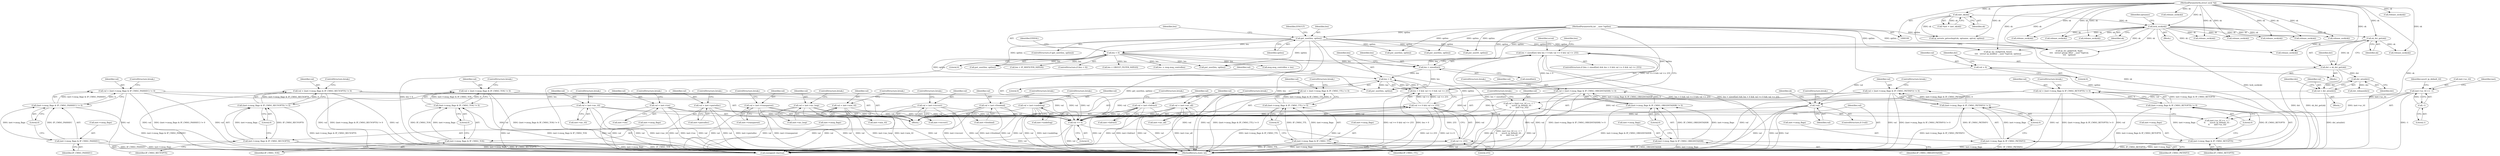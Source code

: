 digraph "0_linux_f6d8bd051c391c1c0458a30b2a7abcd939329259_25@API" {
"1000636" [label="(Call,len < sizeof(int) && len > 0 && val >= 0 && val <= 255)"];
"1000637" [label="(Call,len < sizeof(int))"];
"1000138" [label="(Call,len < 0)"];
"1000131" [label="(Call,get_user(len, optlen))"];
"1000105" [label="(MethodParameterIn,int __user *optlen)"];
"1000641" [label="(Call,len > 0 && val >= 0 && val <= 255)"];
"1000642" [label="(Call,len > 0)"];
"1000645" [label="(Call,val >= 0 && val <= 255)"];
"1000646" [label="(Call,val >= 0)"];
"1000621" [label="(Call,val = inet->min_ttl)"];
"1000363" [label="(Call,val = inet->recverr)"];
"1000607" [label="(Call,val = inet->freebind)"];
"1000327" [label="(Call,val = inet->pmtudisc)"];
"1000377" [label="(Call,val = inet->mc_loop)"];
"1000280" [label="(Call,val = (inet->cmsg_flags & IP_CMSG_ORIGDSTADDR) != 0)"];
"1000282" [label="(Call,(inet->cmsg_flags & IP_CMSG_ORIGDSTADDR) != 0)"];
"1000283" [label="(Call,inet->cmsg_flags & IP_CMSG_ORIGDSTADDR)"];
"1000313" [label="(Call,val = inet->hdrincl)"];
"1000370" [label="(Call,val = inet->mc_ttl)"];
"1000258" [label="(Call,val = (inet->cmsg_flags & IP_CMSG_RETOPTS) != 0)"];
"1000260" [label="(Call,(inet->cmsg_flags & IP_CMSG_RETOPTS) != 0)"];
"1000261" [label="(Call,inet->cmsg_flags & IP_CMSG_RETOPTS)"];
"1000247" [label="(Call,val = (inet->cmsg_flags & IP_CMSG_RECVOPTS) != 0)"];
"1000249" [label="(Call,(inet->cmsg_flags & IP_CMSG_RECVOPTS) != 0)"];
"1000250" [label="(Call,inet->cmsg_flags & IP_CMSG_RECVOPTS)"];
"1000291" [label="(Call,val = inet->tos)"];
"1000236" [label="(Call,val = (inet->cmsg_flags & IP_CMSG_TOS) != 0)"];
"1000238" [label="(Call,(inet->cmsg_flags & IP_CMSG_TOS) != 0)"];
"1000239" [label="(Call,inet->cmsg_flags & IP_CMSG_TOS)"];
"1000225" [label="(Call,val = (inet->cmsg_flags & IP_CMSG_TTL) != 0)"];
"1000227" [label="(Call,(inet->cmsg_flags & IP_CMSG_TTL) != 0)"];
"1000228" [label="(Call,inet->cmsg_flags & IP_CMSG_TTL)"];
"1000298" [label="(Call,val = (inet->uc_ttl == -1 ?\n\t\t       sysctl_ip_default_ttl :\n\t\t       inet->uc_ttl))"];
"1000301" [label="(Call,inet->uc_ttl == -1)"];
"1000305" [label="(Call,-1)"];
"1000614" [label="(Call,val = inet->transparent)"];
"1000498" [label="(Call,val = inet->mc_all)"];
"1000214" [label="(Call,val = (inet->cmsg_flags & IP_CMSG_PKTINFO) != 0)"];
"1000216" [label="(Call,(inet->cmsg_flags & IP_CMSG_PKTINFO) != 0)"];
"1000217" [label="(Call,inet->cmsg_flags & IP_CMSG_PKTINFO)"];
"1000269" [label="(Call,val = (inet->cmsg_flags & IP_CMSG_PASSSEC) != 0)"];
"1000271" [label="(Call,(inet->cmsg_flags & IP_CMSG_PASSSEC) != 0)"];
"1000272" [label="(Call,inet->cmsg_flags & IP_CMSG_PASSSEC)"];
"1000353" [label="(Call,!val)"];
"1000346" [label="(Call,val = dst_mtu(dst))"];
"1000348" [label="(Call,dst_mtu(dst))"];
"1000339" [label="(Call,dst = sk_dst_get(sk))"];
"1000341" [label="(Call,sk_dst_get(sk))"];
"1000144" [label="(Call,lock_sock(sk))"];
"1000110" [label="(Call,inet_sk(sk))"];
"1000101" [label="(MethodParameterIn,struct sock *sk)"];
"1000336" [label="(Call,val = 0)"];
"1000320" [label="(Call,val = inet->nodefrag)"];
"1000649" [label="(Call,val <= 255)"];
"1000292" [label="(Identifier,val)"];
"1000243" [label="(Identifier,IP_CMSG_TOS)"];
"1000349" [label="(Identifier,dst)"];
"1000315" [label="(Call,inet->hdrincl)"];
"1000646" [label="(Call,val >= 0)"];
"1000258" [label="(Call,val = (inet->cmsg_flags & IP_CMSG_RETOPTS) != 0)"];
"1000311" [label="(ControlStructure,break;)"];
"1000314" [label="(Identifier,val)"];
"1000232" [label="(Identifier,IP_CMSG_TTL)"];
"1000273" [label="(Call,inet->cmsg_flags)"];
"1000681" [label="(Call,put_user(len, optlen))"];
"1000137" [label="(ControlStructure,if (len < 0))"];
"1000270" [label="(Identifier,val)"];
"1000301" [label="(Call,inet->uc_ttl == -1)"];
"1000498" [label="(Call,val = inet->mc_all)"];
"1000277" [label="(Literal,0)"];
"1000636" [label="(Call,len < sizeof(int) && len > 0 && val >= 0 && val <= 255)"];
"1000271" [label="(Call,(inet->cmsg_flags & IP_CMSG_PASSSEC) != 0)"];
"1000609" [label="(Call,inet->freebind)"];
"1000346" [label="(Call,val = dst_mtu(dst))"];
"1000460" [label="(Call,len < GROUP_FILTER_SIZE(0))"];
"1000217" [label="(Call,inet->cmsg_flags & IP_CMSG_PKTINFO)"];
"1000608" [label="(Identifier,val)"];
"1000240" [label="(Call,inet->cmsg_flags)"];
"1000635" [label="(ControlStructure,if (len < sizeof(int) && len > 0 && val >= 0 && val <= 255))"];
"1000344" [label="(Identifier,dst)"];
"1000265" [label="(Identifier,IP_CMSG_RETOPTS)"];
"1000228" [label="(Call,inet->cmsg_flags & IP_CMSG_TTL)"];
"1000233" [label="(Literal,0)"];
"1000195" [label="(Call,put_user(len, optlen))"];
"1000306" [label="(Literal,1)"];
"1000639" [label="(Call,sizeof(int))"];
"1000132" [label="(Identifier,len)"];
"1000647" [label="(Identifier,val)"];
"1000313" [label="(Call,val = inet->hdrincl)"];
"1000145" [label="(Identifier,sk)"];
"1000234" [label="(ControlStructure,break;)"];
"1000356" [label="(Call,release_sock(sk))"];
"1000328" [label="(Identifier,val)"];
"1000379" [label="(Call,inet->mc_loop)"];
"1000352" [label="(ControlStructure,if (!val))"];
"1000236" [label="(Call,val = (inet->cmsg_flags & IP_CMSG_TOS) != 0)"];
"1000227" [label="(Call,(inet->cmsg_flags & IP_CMSG_TTL) != 0)"];
"1000144" [label="(Call,lock_sock(sk))"];
"1000325" [label="(ControlStructure,break;)"];
"1000637" [label="(Call,len < sizeof(int))"];
"1000503" [label="(ControlStructure,break;)"];
"1000287" [label="(Identifier,IP_CMSG_ORIGDSTADDR)"];
"1000597" [label="(Call,len -= msg.msg_controllen)"];
"1000321" [label="(Identifier,val)"];
"1000247" [label="(Call,val = (inet->cmsg_flags & IP_CMSG_RECVOPTS) != 0)"];
"1000649" [label="(Call,val <= 255)"];
"1000334" [label="(Block,)"];
"1000143" [label="(Identifier,EINVAL)"];
"1000603" [label="(Call,put_user(len, optlen))"];
"1000291" [label="(Call,val = inet->tos)"];
"1000371" [label="(Identifier,val)"];
"1000256" [label="(ControlStructure,break;)"];
"1000215" [label="(Identifier,val)"];
"1000248" [label="(Identifier,val)"];
"1000443" [label="(Call,ip_mc_msfget(sk, &msf,\n\t\t\t\t   (struct ip_msfilter __user *)optval, optlen))"];
"1000189" [label="(Call,put_user(0, optlen))"];
"1000251" [label="(Call,inet->cmsg_flags)"];
"1000340" [label="(Identifier,dst)"];
"1000626" [label="(ControlStructure,break;)"];
"1000650" [label="(Identifier,val)"];
"1000136" [label="(Identifier,EFAULT)"];
"1000309" [label="(Identifier,inet)"];
"1000216" [label="(Call,(inet->cmsg_flags & IP_CMSG_PKTINFO) != 0)"];
"1000245" [label="(ControlStructure,break;)"];
"1000375" [label="(ControlStructure,break;)"];
"1000341" [label="(Call,sk_dst_get(sk))"];
"1000423" [label="(Call,release_sock(sk))"];
"1000451" [label="(Call,release_sock(sk))"];
"1000244" [label="(Literal,0)"];
"1000619" [label="(ControlStructure,break;)"];
"1000272" [label="(Call,inet->cmsg_flags & IP_CMSG_PASSSEC)"];
"1000365" [label="(Call,inet->recverr)"];
"1000226" [label="(Identifier,val)"];
"1000288" [label="(Literal,0)"];
"1000642" [label="(Call,len > 0)"];
"1000614" [label="(Call,val = inet->transparent)"];
"1000682" [label="(Identifier,len)"];
"1000260" [label="(Call,(inet->cmsg_flags & IP_CMSG_RETOPTS) != 0)"];
"1000361" [label="(ControlStructure,break;)"];
"1000644" [label="(Literal,0)"];
"1000607" [label="(Call,val = inet->freebind)"];
"1000378" [label="(Identifier,val)"];
"1000523" [label="(Call,msg.msg_controllen = len)"];
"1000351" [label="(Identifier,dst)"];
"1000318" [label="(ControlStructure,break;)"];
"1000296" [label="(ControlStructure,break;)"];
"1000648" [label="(Literal,0)"];
"1000436" [label="(Call,release_sock(sk))"];
"1000348" [label="(Call,dst_mtu(dst))"];
"1000370" [label="(Call,val = inet->mc_ttl)"];
"1000250" [label="(Call,inet->cmsg_flags & IP_CMSG_RECVOPTS)"];
"1000345" [label="(Block,)"];
"1000281" [label="(Identifier,val)"];
"1000622" [label="(Identifier,val)"];
"1000130" [label="(ControlStructure,if (get_user(len, optlen)))"];
"1000372" [label="(Call,inet->mc_ttl)"];
"1000249" [label="(Call,(inet->cmsg_flags & IP_CMSG_RECVOPTS) != 0)"];
"1000222" [label="(Literal,0)"];
"1000111" [label="(Identifier,sk)"];
"1000485" [label="(Call,ip_mc_gsfget(sk, &gsf,\n\t\t\t\t   (struct group_filter __user *)optval,\n\t\t\t\t   optlen))"];
"1000110" [label="(Call,inet_sk(sk))"];
"1000305" [label="(Call,-1)"];
"1000101" [label="(MethodParameterIn,struct sock *sk)"];
"1000337" [label="(Identifier,val)"];
"1000465" [label="(Call,release_sock(sk))"];
"1000148" [label="(Block,)"];
"1000147" [label="(Identifier,optname)"];
"1000108" [label="(Call,*inet = inet_sk(sk))"];
"1000289" [label="(ControlStructure,break;)"];
"1000354" [label="(Identifier,val)"];
"1000320" [label="(Call,val = inet->nodefrag)"];
"1000621" [label="(Call,val = inet->min_ttl)"];
"1000656" [label="(Call,(unsigned char)val)"];
"1000299" [label="(Identifier,val)"];
"1000300" [label="(Call,inet->uc_ttl == -1 ?\n\t\t       sysctl_ip_default_ttl :\n\t\t       inet->uc_ttl)"];
"1000133" [label="(Identifier,optlen)"];
"1000393" [label="(Call,release_sock(sk))"];
"1000131" [label="(Call,get_user(len, optlen))"];
"1000623" [label="(Call,inet->min_ttl)"];
"1000106" [label="(Block,)"];
"1000655" [label="(Identifier,ucval)"];
"1000282" [label="(Call,(inet->cmsg_flags & IP_CMSG_ORIGDSTADDR) != 0)"];
"1000269" [label="(Call,val = (inet->cmsg_flags & IP_CMSG_PASSSEC) != 0)"];
"1000329" [label="(Call,inet->pmtudisc)"];
"1000347" [label="(Identifier,val)"];
"1000338" [label="(Literal,0)"];
"1000507" [label="(Call,release_sock(sk))"];
"1000283" [label="(Call,inet->cmsg_flags & IP_CMSG_ORIGDSTADDR)"];
"1000368" [label="(ControlStructure,break;)"];
"1000280" [label="(Call,val = (inet->cmsg_flags & IP_CMSG_ORIGDSTADDR) != 0)"];
"1000276" [label="(Identifier,IP_CMSG_PASSSEC)"];
"1000105" [label="(MethodParameterIn,int __user *optlen)"];
"1000663" [label="(Call,put_user(len, optlen))"];
"1000336" [label="(Call,val = 0)"];
"1000259" [label="(Identifier,val)"];
"1000262" [label="(Call,inet->cmsg_flags)"];
"1000342" [label="(Identifier,sk)"];
"1000612" [label="(ControlStructure,break;)"];
"1000364" [label="(Identifier,val)"];
"1000254" [label="(Identifier,IP_CMSG_RECVOPTS)"];
"1000327" [label="(Call,val = inet->pmtudisc)"];
"1000278" [label="(ControlStructure,break;)"];
"1000139" [label="(Identifier,len)"];
"1000382" [label="(ControlStructure,break;)"];
"1000307" [label="(Identifier,sysctl_ip_default_ttl)"];
"1000500" [label="(Call,inet->mc_all)"];
"1000633" [label="(Call,release_sock(sk))"];
"1000221" [label="(Identifier,IP_CMSG_PKTINFO)"];
"1000267" [label="(ControlStructure,break;)"];
"1000643" [label="(Identifier,len)"];
"1000223" [label="(ControlStructure,break;)"];
"1000478" [label="(Call,release_sock(sk))"];
"1000332" [label="(ControlStructure,break;)"];
"1000180" [label="(Call,release_sock(sk))"];
"1000284" [label="(Call,inet->cmsg_flags)"];
"1000225" [label="(Call,val = (inet->cmsg_flags & IP_CMSG_TTL) != 0)"];
"1000628" [label="(Call,release_sock(sk))"];
"1000499" [label="(Identifier,val)"];
"1000140" [label="(Literal,0)"];
"1000698" [label="(MethodReturn,static int)"];
"1000353" [label="(Call,!val)"];
"1000418" [label="(Call,len < IP_MSFILTER_SIZE(0))"];
"1000616" [label="(Call,inet->transparent)"];
"1000138" [label="(Call,len < 0)"];
"1000214" [label="(Call,val = (inet->cmsg_flags & IP_CMSG_PKTINFO) != 0)"];
"1000298" [label="(Call,val = (inet->uc_ttl == -1 ?\n\t\t       sysctl_ip_default_ttl :\n\t\t       inet->uc_ttl))"];
"1000396" [label="(Call,put_user(len, optlen))"];
"1000237" [label="(Identifier,val)"];
"1000229" [label="(Call,inet->cmsg_flags)"];
"1000266" [label="(Literal,0)"];
"1000638" [label="(Identifier,len)"];
"1000125" [label="(Call,ip_mroute_getsockopt(sk, optname, optval, optlen))"];
"1000377" [label="(Call,val = inet->mc_loop)"];
"1000293" [label="(Call,inet->tos)"];
"1000255" [label="(Literal,0)"];
"1000322" [label="(Call,inet->nodefrag)"];
"1000350" [label="(Call,dst_release(dst))"];
"1000493" [label="(Call,release_sock(sk))"];
"1000645" [label="(Call,val >= 0 && val <= 255)"];
"1000238" [label="(Call,(inet->cmsg_flags & IP_CMSG_TOS) != 0)"];
"1000261" [label="(Call,inet->cmsg_flags & IP_CMSG_RETOPTS)"];
"1000357" [label="(Identifier,sk)"];
"1000218" [label="(Call,inet->cmsg_flags)"];
"1000651" [label="(Literal,255)"];
"1000339" [label="(Call,dst = sk_dst_get(sk))"];
"1000363" [label="(Call,val = inet->recverr)"];
"1000615" [label="(Identifier,val)"];
"1000302" [label="(Call,inet->uc_ttl)"];
"1000239" [label="(Call,inet->cmsg_flags & IP_CMSG_TOS)"];
"1000641" [label="(Call,len > 0 && val >= 0 && val <= 255)"];
"1000636" -> "1000635"  [label="AST: "];
"1000636" -> "1000637"  [label="CFG: "];
"1000636" -> "1000641"  [label="CFG: "];
"1000637" -> "1000636"  [label="AST: "];
"1000641" -> "1000636"  [label="AST: "];
"1000655" -> "1000636"  [label="CFG: "];
"1000682" -> "1000636"  [label="CFG: "];
"1000636" -> "1000698"  [label="DDG: len > 0 && val >= 0 && val <= 255"];
"1000636" -> "1000698"  [label="DDG: len < sizeof(int)"];
"1000636" -> "1000698"  [label="DDG: len < sizeof(int) && len > 0 && val >= 0 && val <= 255"];
"1000637" -> "1000636"  [label="DDG: len"];
"1000641" -> "1000636"  [label="DDG: len > 0"];
"1000641" -> "1000636"  [label="DDG: val >= 0 && val <= 255"];
"1000637" -> "1000639"  [label="CFG: "];
"1000638" -> "1000637"  [label="AST: "];
"1000639" -> "1000637"  [label="AST: "];
"1000643" -> "1000637"  [label="CFG: "];
"1000138" -> "1000637"  [label="DDG: len"];
"1000637" -> "1000642"  [label="DDG: len"];
"1000637" -> "1000681"  [label="DDG: len"];
"1000138" -> "1000137"  [label="AST: "];
"1000138" -> "1000140"  [label="CFG: "];
"1000139" -> "1000138"  [label="AST: "];
"1000140" -> "1000138"  [label="AST: "];
"1000143" -> "1000138"  [label="CFG: "];
"1000145" -> "1000138"  [label="CFG: "];
"1000138" -> "1000698"  [label="DDG: len"];
"1000138" -> "1000698"  [label="DDG: len < 0"];
"1000131" -> "1000138"  [label="DDG: len"];
"1000138" -> "1000195"  [label="DDG: len"];
"1000138" -> "1000396"  [label="DDG: len"];
"1000138" -> "1000418"  [label="DDG: len"];
"1000138" -> "1000460"  [label="DDG: len"];
"1000138" -> "1000523"  [label="DDG: len"];
"1000138" -> "1000597"  [label="DDG: len"];
"1000131" -> "1000130"  [label="AST: "];
"1000131" -> "1000133"  [label="CFG: "];
"1000132" -> "1000131"  [label="AST: "];
"1000133" -> "1000131"  [label="AST: "];
"1000136" -> "1000131"  [label="CFG: "];
"1000139" -> "1000131"  [label="CFG: "];
"1000131" -> "1000698"  [label="DDG: len"];
"1000131" -> "1000698"  [label="DDG: optlen"];
"1000131" -> "1000698"  [label="DDG: get_user(len, optlen)"];
"1000105" -> "1000131"  [label="DDG: optlen"];
"1000131" -> "1000189"  [label="DDG: optlen"];
"1000131" -> "1000195"  [label="DDG: optlen"];
"1000131" -> "1000396"  [label="DDG: optlen"];
"1000131" -> "1000443"  [label="DDG: optlen"];
"1000131" -> "1000485"  [label="DDG: optlen"];
"1000131" -> "1000603"  [label="DDG: optlen"];
"1000131" -> "1000663"  [label="DDG: optlen"];
"1000131" -> "1000681"  [label="DDG: optlen"];
"1000105" -> "1000100"  [label="AST: "];
"1000105" -> "1000698"  [label="DDG: optlen"];
"1000105" -> "1000125"  [label="DDG: optlen"];
"1000105" -> "1000189"  [label="DDG: optlen"];
"1000105" -> "1000195"  [label="DDG: optlen"];
"1000105" -> "1000396"  [label="DDG: optlen"];
"1000105" -> "1000443"  [label="DDG: optlen"];
"1000105" -> "1000485"  [label="DDG: optlen"];
"1000105" -> "1000603"  [label="DDG: optlen"];
"1000105" -> "1000663"  [label="DDG: optlen"];
"1000105" -> "1000681"  [label="DDG: optlen"];
"1000641" -> "1000642"  [label="CFG: "];
"1000641" -> "1000645"  [label="CFG: "];
"1000642" -> "1000641"  [label="AST: "];
"1000645" -> "1000641"  [label="AST: "];
"1000641" -> "1000698"  [label="DDG: val >= 0 && val <= 255"];
"1000641" -> "1000698"  [label="DDG: len > 0"];
"1000642" -> "1000641"  [label="DDG: len"];
"1000642" -> "1000641"  [label="DDG: 0"];
"1000645" -> "1000641"  [label="DDG: val >= 0"];
"1000645" -> "1000641"  [label="DDG: val <= 255"];
"1000642" -> "1000644"  [label="CFG: "];
"1000643" -> "1000642"  [label="AST: "];
"1000644" -> "1000642"  [label="AST: "];
"1000647" -> "1000642"  [label="CFG: "];
"1000642" -> "1000681"  [label="DDG: len"];
"1000645" -> "1000646"  [label="CFG: "];
"1000645" -> "1000649"  [label="CFG: "];
"1000646" -> "1000645"  [label="AST: "];
"1000649" -> "1000645"  [label="AST: "];
"1000645" -> "1000698"  [label="DDG: val >= 0"];
"1000645" -> "1000698"  [label="DDG: val <= 255"];
"1000646" -> "1000645"  [label="DDG: val"];
"1000646" -> "1000645"  [label="DDG: 0"];
"1000649" -> "1000645"  [label="DDG: val"];
"1000649" -> "1000645"  [label="DDG: 255"];
"1000646" -> "1000648"  [label="CFG: "];
"1000647" -> "1000646"  [label="AST: "];
"1000648" -> "1000646"  [label="AST: "];
"1000650" -> "1000646"  [label="CFG: "];
"1000646" -> "1000698"  [label="DDG: val"];
"1000621" -> "1000646"  [label="DDG: val"];
"1000363" -> "1000646"  [label="DDG: val"];
"1000607" -> "1000646"  [label="DDG: val"];
"1000327" -> "1000646"  [label="DDG: val"];
"1000377" -> "1000646"  [label="DDG: val"];
"1000280" -> "1000646"  [label="DDG: val"];
"1000313" -> "1000646"  [label="DDG: val"];
"1000370" -> "1000646"  [label="DDG: val"];
"1000258" -> "1000646"  [label="DDG: val"];
"1000247" -> "1000646"  [label="DDG: val"];
"1000291" -> "1000646"  [label="DDG: val"];
"1000236" -> "1000646"  [label="DDG: val"];
"1000225" -> "1000646"  [label="DDG: val"];
"1000298" -> "1000646"  [label="DDG: val"];
"1000614" -> "1000646"  [label="DDG: val"];
"1000498" -> "1000646"  [label="DDG: val"];
"1000214" -> "1000646"  [label="DDG: val"];
"1000269" -> "1000646"  [label="DDG: val"];
"1000353" -> "1000646"  [label="DDG: val"];
"1000320" -> "1000646"  [label="DDG: val"];
"1000646" -> "1000649"  [label="DDG: val"];
"1000646" -> "1000656"  [label="DDG: val"];
"1000621" -> "1000148"  [label="AST: "];
"1000621" -> "1000623"  [label="CFG: "];
"1000622" -> "1000621"  [label="AST: "];
"1000623" -> "1000621"  [label="AST: "];
"1000626" -> "1000621"  [label="CFG: "];
"1000621" -> "1000698"  [label="DDG: val"];
"1000621" -> "1000698"  [label="DDG: inet->min_ttl"];
"1000621" -> "1000656"  [label="DDG: val"];
"1000363" -> "1000148"  [label="AST: "];
"1000363" -> "1000365"  [label="CFG: "];
"1000364" -> "1000363"  [label="AST: "];
"1000365" -> "1000363"  [label="AST: "];
"1000368" -> "1000363"  [label="CFG: "];
"1000363" -> "1000698"  [label="DDG: inet->recverr"];
"1000363" -> "1000698"  [label="DDG: val"];
"1000363" -> "1000656"  [label="DDG: val"];
"1000607" -> "1000148"  [label="AST: "];
"1000607" -> "1000609"  [label="CFG: "];
"1000608" -> "1000607"  [label="AST: "];
"1000609" -> "1000607"  [label="AST: "];
"1000612" -> "1000607"  [label="CFG: "];
"1000607" -> "1000698"  [label="DDG: val"];
"1000607" -> "1000698"  [label="DDG: inet->freebind"];
"1000607" -> "1000656"  [label="DDG: val"];
"1000327" -> "1000148"  [label="AST: "];
"1000327" -> "1000329"  [label="CFG: "];
"1000328" -> "1000327"  [label="AST: "];
"1000329" -> "1000327"  [label="AST: "];
"1000332" -> "1000327"  [label="CFG: "];
"1000327" -> "1000698"  [label="DDG: val"];
"1000327" -> "1000698"  [label="DDG: inet->pmtudisc"];
"1000327" -> "1000656"  [label="DDG: val"];
"1000377" -> "1000148"  [label="AST: "];
"1000377" -> "1000379"  [label="CFG: "];
"1000378" -> "1000377"  [label="AST: "];
"1000379" -> "1000377"  [label="AST: "];
"1000382" -> "1000377"  [label="CFG: "];
"1000377" -> "1000698"  [label="DDG: inet->mc_loop"];
"1000377" -> "1000698"  [label="DDG: val"];
"1000377" -> "1000656"  [label="DDG: val"];
"1000280" -> "1000148"  [label="AST: "];
"1000280" -> "1000282"  [label="CFG: "];
"1000281" -> "1000280"  [label="AST: "];
"1000282" -> "1000280"  [label="AST: "];
"1000289" -> "1000280"  [label="CFG: "];
"1000280" -> "1000698"  [label="DDG: (inet->cmsg_flags & IP_CMSG_ORIGDSTADDR) != 0"];
"1000280" -> "1000698"  [label="DDG: val"];
"1000282" -> "1000280"  [label="DDG: inet->cmsg_flags & IP_CMSG_ORIGDSTADDR"];
"1000282" -> "1000280"  [label="DDG: 0"];
"1000280" -> "1000656"  [label="DDG: val"];
"1000282" -> "1000288"  [label="CFG: "];
"1000283" -> "1000282"  [label="AST: "];
"1000288" -> "1000282"  [label="AST: "];
"1000282" -> "1000698"  [label="DDG: inet->cmsg_flags & IP_CMSG_ORIGDSTADDR"];
"1000283" -> "1000282"  [label="DDG: inet->cmsg_flags"];
"1000283" -> "1000282"  [label="DDG: IP_CMSG_ORIGDSTADDR"];
"1000283" -> "1000287"  [label="CFG: "];
"1000284" -> "1000283"  [label="AST: "];
"1000287" -> "1000283"  [label="AST: "];
"1000288" -> "1000283"  [label="CFG: "];
"1000283" -> "1000698"  [label="DDG: inet->cmsg_flags"];
"1000283" -> "1000698"  [label="DDG: IP_CMSG_ORIGDSTADDR"];
"1000313" -> "1000148"  [label="AST: "];
"1000313" -> "1000315"  [label="CFG: "];
"1000314" -> "1000313"  [label="AST: "];
"1000315" -> "1000313"  [label="AST: "];
"1000318" -> "1000313"  [label="CFG: "];
"1000313" -> "1000698"  [label="DDG: inet->hdrincl"];
"1000313" -> "1000698"  [label="DDG: val"];
"1000313" -> "1000656"  [label="DDG: val"];
"1000370" -> "1000148"  [label="AST: "];
"1000370" -> "1000372"  [label="CFG: "];
"1000371" -> "1000370"  [label="AST: "];
"1000372" -> "1000370"  [label="AST: "];
"1000375" -> "1000370"  [label="CFG: "];
"1000370" -> "1000698"  [label="DDG: inet->mc_ttl"];
"1000370" -> "1000698"  [label="DDG: val"];
"1000370" -> "1000656"  [label="DDG: val"];
"1000258" -> "1000148"  [label="AST: "];
"1000258" -> "1000260"  [label="CFG: "];
"1000259" -> "1000258"  [label="AST: "];
"1000260" -> "1000258"  [label="AST: "];
"1000267" -> "1000258"  [label="CFG: "];
"1000258" -> "1000698"  [label="DDG: val"];
"1000258" -> "1000698"  [label="DDG: (inet->cmsg_flags & IP_CMSG_RETOPTS) != 0"];
"1000260" -> "1000258"  [label="DDG: inet->cmsg_flags & IP_CMSG_RETOPTS"];
"1000260" -> "1000258"  [label="DDG: 0"];
"1000258" -> "1000656"  [label="DDG: val"];
"1000260" -> "1000266"  [label="CFG: "];
"1000261" -> "1000260"  [label="AST: "];
"1000266" -> "1000260"  [label="AST: "];
"1000260" -> "1000698"  [label="DDG: inet->cmsg_flags & IP_CMSG_RETOPTS"];
"1000261" -> "1000260"  [label="DDG: inet->cmsg_flags"];
"1000261" -> "1000260"  [label="DDG: IP_CMSG_RETOPTS"];
"1000261" -> "1000265"  [label="CFG: "];
"1000262" -> "1000261"  [label="AST: "];
"1000265" -> "1000261"  [label="AST: "];
"1000266" -> "1000261"  [label="CFG: "];
"1000261" -> "1000698"  [label="DDG: IP_CMSG_RETOPTS"];
"1000261" -> "1000698"  [label="DDG: inet->cmsg_flags"];
"1000247" -> "1000148"  [label="AST: "];
"1000247" -> "1000249"  [label="CFG: "];
"1000248" -> "1000247"  [label="AST: "];
"1000249" -> "1000247"  [label="AST: "];
"1000256" -> "1000247"  [label="CFG: "];
"1000247" -> "1000698"  [label="DDG: val"];
"1000247" -> "1000698"  [label="DDG: (inet->cmsg_flags & IP_CMSG_RECVOPTS) != 0"];
"1000249" -> "1000247"  [label="DDG: inet->cmsg_flags & IP_CMSG_RECVOPTS"];
"1000249" -> "1000247"  [label="DDG: 0"];
"1000247" -> "1000656"  [label="DDG: val"];
"1000249" -> "1000255"  [label="CFG: "];
"1000250" -> "1000249"  [label="AST: "];
"1000255" -> "1000249"  [label="AST: "];
"1000249" -> "1000698"  [label="DDG: inet->cmsg_flags & IP_CMSG_RECVOPTS"];
"1000250" -> "1000249"  [label="DDG: inet->cmsg_flags"];
"1000250" -> "1000249"  [label="DDG: IP_CMSG_RECVOPTS"];
"1000250" -> "1000254"  [label="CFG: "];
"1000251" -> "1000250"  [label="AST: "];
"1000254" -> "1000250"  [label="AST: "];
"1000255" -> "1000250"  [label="CFG: "];
"1000250" -> "1000698"  [label="DDG: inet->cmsg_flags"];
"1000250" -> "1000698"  [label="DDG: IP_CMSG_RECVOPTS"];
"1000291" -> "1000148"  [label="AST: "];
"1000291" -> "1000293"  [label="CFG: "];
"1000292" -> "1000291"  [label="AST: "];
"1000293" -> "1000291"  [label="AST: "];
"1000296" -> "1000291"  [label="CFG: "];
"1000291" -> "1000698"  [label="DDG: val"];
"1000291" -> "1000698"  [label="DDG: inet->tos"];
"1000291" -> "1000656"  [label="DDG: val"];
"1000236" -> "1000148"  [label="AST: "];
"1000236" -> "1000238"  [label="CFG: "];
"1000237" -> "1000236"  [label="AST: "];
"1000238" -> "1000236"  [label="AST: "];
"1000245" -> "1000236"  [label="CFG: "];
"1000236" -> "1000698"  [label="DDG: val"];
"1000236" -> "1000698"  [label="DDG: (inet->cmsg_flags & IP_CMSG_TOS) != 0"];
"1000238" -> "1000236"  [label="DDG: inet->cmsg_flags & IP_CMSG_TOS"];
"1000238" -> "1000236"  [label="DDG: 0"];
"1000236" -> "1000656"  [label="DDG: val"];
"1000238" -> "1000244"  [label="CFG: "];
"1000239" -> "1000238"  [label="AST: "];
"1000244" -> "1000238"  [label="AST: "];
"1000238" -> "1000698"  [label="DDG: inet->cmsg_flags & IP_CMSG_TOS"];
"1000239" -> "1000238"  [label="DDG: inet->cmsg_flags"];
"1000239" -> "1000238"  [label="DDG: IP_CMSG_TOS"];
"1000239" -> "1000243"  [label="CFG: "];
"1000240" -> "1000239"  [label="AST: "];
"1000243" -> "1000239"  [label="AST: "];
"1000244" -> "1000239"  [label="CFG: "];
"1000239" -> "1000698"  [label="DDG: inet->cmsg_flags"];
"1000239" -> "1000698"  [label="DDG: IP_CMSG_TOS"];
"1000225" -> "1000148"  [label="AST: "];
"1000225" -> "1000227"  [label="CFG: "];
"1000226" -> "1000225"  [label="AST: "];
"1000227" -> "1000225"  [label="AST: "];
"1000234" -> "1000225"  [label="CFG: "];
"1000225" -> "1000698"  [label="DDG: (inet->cmsg_flags & IP_CMSG_TTL) != 0"];
"1000225" -> "1000698"  [label="DDG: val"];
"1000227" -> "1000225"  [label="DDG: inet->cmsg_flags & IP_CMSG_TTL"];
"1000227" -> "1000225"  [label="DDG: 0"];
"1000225" -> "1000656"  [label="DDG: val"];
"1000227" -> "1000233"  [label="CFG: "];
"1000228" -> "1000227"  [label="AST: "];
"1000233" -> "1000227"  [label="AST: "];
"1000227" -> "1000698"  [label="DDG: inet->cmsg_flags & IP_CMSG_TTL"];
"1000228" -> "1000227"  [label="DDG: inet->cmsg_flags"];
"1000228" -> "1000227"  [label="DDG: IP_CMSG_TTL"];
"1000228" -> "1000232"  [label="CFG: "];
"1000229" -> "1000228"  [label="AST: "];
"1000232" -> "1000228"  [label="AST: "];
"1000233" -> "1000228"  [label="CFG: "];
"1000228" -> "1000698"  [label="DDG: inet->cmsg_flags"];
"1000228" -> "1000698"  [label="DDG: IP_CMSG_TTL"];
"1000298" -> "1000148"  [label="AST: "];
"1000298" -> "1000300"  [label="CFG: "];
"1000299" -> "1000298"  [label="AST: "];
"1000300" -> "1000298"  [label="AST: "];
"1000311" -> "1000298"  [label="CFG: "];
"1000298" -> "1000698"  [label="DDG: val"];
"1000298" -> "1000698"  [label="DDG: inet->uc_ttl == -1 ?\n\t\t       sysctl_ip_default_ttl :\n\t\t       inet->uc_ttl"];
"1000301" -> "1000298"  [label="DDG: inet->uc_ttl"];
"1000298" -> "1000656"  [label="DDG: val"];
"1000301" -> "1000300"  [label="AST: "];
"1000301" -> "1000305"  [label="CFG: "];
"1000302" -> "1000301"  [label="AST: "];
"1000305" -> "1000301"  [label="AST: "];
"1000307" -> "1000301"  [label="CFG: "];
"1000309" -> "1000301"  [label="CFG: "];
"1000301" -> "1000698"  [label="DDG: -1"];
"1000305" -> "1000301"  [label="DDG: 1"];
"1000301" -> "1000300"  [label="DDG: inet->uc_ttl"];
"1000305" -> "1000306"  [label="CFG: "];
"1000306" -> "1000305"  [label="AST: "];
"1000614" -> "1000148"  [label="AST: "];
"1000614" -> "1000616"  [label="CFG: "];
"1000615" -> "1000614"  [label="AST: "];
"1000616" -> "1000614"  [label="AST: "];
"1000619" -> "1000614"  [label="CFG: "];
"1000614" -> "1000698"  [label="DDG: inet->transparent"];
"1000614" -> "1000698"  [label="DDG: val"];
"1000614" -> "1000656"  [label="DDG: val"];
"1000498" -> "1000148"  [label="AST: "];
"1000498" -> "1000500"  [label="CFG: "];
"1000499" -> "1000498"  [label="AST: "];
"1000500" -> "1000498"  [label="AST: "];
"1000503" -> "1000498"  [label="CFG: "];
"1000498" -> "1000698"  [label="DDG: val"];
"1000498" -> "1000698"  [label="DDG: inet->mc_all"];
"1000498" -> "1000656"  [label="DDG: val"];
"1000214" -> "1000148"  [label="AST: "];
"1000214" -> "1000216"  [label="CFG: "];
"1000215" -> "1000214"  [label="AST: "];
"1000216" -> "1000214"  [label="AST: "];
"1000223" -> "1000214"  [label="CFG: "];
"1000214" -> "1000698"  [label="DDG: (inet->cmsg_flags & IP_CMSG_PKTINFO) != 0"];
"1000214" -> "1000698"  [label="DDG: val"];
"1000216" -> "1000214"  [label="DDG: inet->cmsg_flags & IP_CMSG_PKTINFO"];
"1000216" -> "1000214"  [label="DDG: 0"];
"1000214" -> "1000656"  [label="DDG: val"];
"1000216" -> "1000222"  [label="CFG: "];
"1000217" -> "1000216"  [label="AST: "];
"1000222" -> "1000216"  [label="AST: "];
"1000216" -> "1000698"  [label="DDG: inet->cmsg_flags & IP_CMSG_PKTINFO"];
"1000217" -> "1000216"  [label="DDG: inet->cmsg_flags"];
"1000217" -> "1000216"  [label="DDG: IP_CMSG_PKTINFO"];
"1000217" -> "1000221"  [label="CFG: "];
"1000218" -> "1000217"  [label="AST: "];
"1000221" -> "1000217"  [label="AST: "];
"1000222" -> "1000217"  [label="CFG: "];
"1000217" -> "1000698"  [label="DDG: IP_CMSG_PKTINFO"];
"1000217" -> "1000698"  [label="DDG: inet->cmsg_flags"];
"1000269" -> "1000148"  [label="AST: "];
"1000269" -> "1000271"  [label="CFG: "];
"1000270" -> "1000269"  [label="AST: "];
"1000271" -> "1000269"  [label="AST: "];
"1000278" -> "1000269"  [label="CFG: "];
"1000269" -> "1000698"  [label="DDG: val"];
"1000269" -> "1000698"  [label="DDG: (inet->cmsg_flags & IP_CMSG_PASSSEC) != 0"];
"1000271" -> "1000269"  [label="DDG: inet->cmsg_flags & IP_CMSG_PASSSEC"];
"1000271" -> "1000269"  [label="DDG: 0"];
"1000269" -> "1000656"  [label="DDG: val"];
"1000271" -> "1000277"  [label="CFG: "];
"1000272" -> "1000271"  [label="AST: "];
"1000277" -> "1000271"  [label="AST: "];
"1000271" -> "1000698"  [label="DDG: inet->cmsg_flags & IP_CMSG_PASSSEC"];
"1000272" -> "1000271"  [label="DDG: inet->cmsg_flags"];
"1000272" -> "1000271"  [label="DDG: IP_CMSG_PASSSEC"];
"1000272" -> "1000276"  [label="CFG: "];
"1000273" -> "1000272"  [label="AST: "];
"1000276" -> "1000272"  [label="AST: "];
"1000277" -> "1000272"  [label="CFG: "];
"1000272" -> "1000698"  [label="DDG: IP_CMSG_PASSSEC"];
"1000272" -> "1000698"  [label="DDG: inet->cmsg_flags"];
"1000353" -> "1000352"  [label="AST: "];
"1000353" -> "1000354"  [label="CFG: "];
"1000354" -> "1000353"  [label="AST: "];
"1000357" -> "1000353"  [label="CFG: "];
"1000361" -> "1000353"  [label="CFG: "];
"1000353" -> "1000698"  [label="DDG: !val"];
"1000353" -> "1000698"  [label="DDG: val"];
"1000346" -> "1000353"  [label="DDG: val"];
"1000336" -> "1000353"  [label="DDG: val"];
"1000353" -> "1000656"  [label="DDG: val"];
"1000346" -> "1000345"  [label="AST: "];
"1000346" -> "1000348"  [label="CFG: "];
"1000347" -> "1000346"  [label="AST: "];
"1000348" -> "1000346"  [label="AST: "];
"1000351" -> "1000346"  [label="CFG: "];
"1000346" -> "1000698"  [label="DDG: dst_mtu(dst)"];
"1000348" -> "1000346"  [label="DDG: dst"];
"1000348" -> "1000349"  [label="CFG: "];
"1000349" -> "1000348"  [label="AST: "];
"1000339" -> "1000348"  [label="DDG: dst"];
"1000348" -> "1000350"  [label="DDG: dst"];
"1000339" -> "1000334"  [label="AST: "];
"1000339" -> "1000341"  [label="CFG: "];
"1000340" -> "1000339"  [label="AST: "];
"1000341" -> "1000339"  [label="AST: "];
"1000344" -> "1000339"  [label="CFG: "];
"1000339" -> "1000698"  [label="DDG: dst"];
"1000339" -> "1000698"  [label="DDG: sk_dst_get(sk)"];
"1000341" -> "1000339"  [label="DDG: sk"];
"1000341" -> "1000342"  [label="CFG: "];
"1000342" -> "1000341"  [label="AST: "];
"1000144" -> "1000341"  [label="DDG: sk"];
"1000101" -> "1000341"  [label="DDG: sk"];
"1000341" -> "1000356"  [label="DDG: sk"];
"1000341" -> "1000633"  [label="DDG: sk"];
"1000144" -> "1000106"  [label="AST: "];
"1000144" -> "1000145"  [label="CFG: "];
"1000145" -> "1000144"  [label="AST: "];
"1000147" -> "1000144"  [label="CFG: "];
"1000144" -> "1000698"  [label="DDG: lock_sock(sk)"];
"1000110" -> "1000144"  [label="DDG: sk"];
"1000101" -> "1000144"  [label="DDG: sk"];
"1000144" -> "1000180"  [label="DDG: sk"];
"1000144" -> "1000393"  [label="DDG: sk"];
"1000144" -> "1000423"  [label="DDG: sk"];
"1000144" -> "1000436"  [label="DDG: sk"];
"1000144" -> "1000443"  [label="DDG: sk"];
"1000144" -> "1000465"  [label="DDG: sk"];
"1000144" -> "1000478"  [label="DDG: sk"];
"1000144" -> "1000485"  [label="DDG: sk"];
"1000144" -> "1000507"  [label="DDG: sk"];
"1000144" -> "1000628"  [label="DDG: sk"];
"1000144" -> "1000633"  [label="DDG: sk"];
"1000110" -> "1000108"  [label="AST: "];
"1000110" -> "1000111"  [label="CFG: "];
"1000111" -> "1000110"  [label="AST: "];
"1000108" -> "1000110"  [label="CFG: "];
"1000110" -> "1000698"  [label="DDG: sk"];
"1000110" -> "1000108"  [label="DDG: sk"];
"1000101" -> "1000110"  [label="DDG: sk"];
"1000110" -> "1000125"  [label="DDG: sk"];
"1000101" -> "1000100"  [label="AST: "];
"1000101" -> "1000698"  [label="DDG: sk"];
"1000101" -> "1000125"  [label="DDG: sk"];
"1000101" -> "1000180"  [label="DDG: sk"];
"1000101" -> "1000356"  [label="DDG: sk"];
"1000101" -> "1000393"  [label="DDG: sk"];
"1000101" -> "1000423"  [label="DDG: sk"];
"1000101" -> "1000436"  [label="DDG: sk"];
"1000101" -> "1000443"  [label="DDG: sk"];
"1000101" -> "1000451"  [label="DDG: sk"];
"1000101" -> "1000465"  [label="DDG: sk"];
"1000101" -> "1000478"  [label="DDG: sk"];
"1000101" -> "1000485"  [label="DDG: sk"];
"1000101" -> "1000493"  [label="DDG: sk"];
"1000101" -> "1000507"  [label="DDG: sk"];
"1000101" -> "1000628"  [label="DDG: sk"];
"1000101" -> "1000633"  [label="DDG: sk"];
"1000336" -> "1000334"  [label="AST: "];
"1000336" -> "1000338"  [label="CFG: "];
"1000337" -> "1000336"  [label="AST: "];
"1000338" -> "1000336"  [label="AST: "];
"1000340" -> "1000336"  [label="CFG: "];
"1000320" -> "1000148"  [label="AST: "];
"1000320" -> "1000322"  [label="CFG: "];
"1000321" -> "1000320"  [label="AST: "];
"1000322" -> "1000320"  [label="AST: "];
"1000325" -> "1000320"  [label="CFG: "];
"1000320" -> "1000698"  [label="DDG: inet->nodefrag"];
"1000320" -> "1000698"  [label="DDG: val"];
"1000320" -> "1000656"  [label="DDG: val"];
"1000649" -> "1000651"  [label="CFG: "];
"1000650" -> "1000649"  [label="AST: "];
"1000651" -> "1000649"  [label="AST: "];
"1000649" -> "1000698"  [label="DDG: val"];
"1000649" -> "1000656"  [label="DDG: val"];
}
